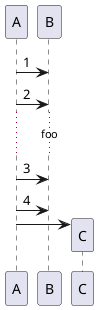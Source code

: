 {
  "sha1": "pch77nx1kfr0dxeju4mbglpi1tcltvf",
  "insertion": {
    "when": "2024-06-04T17:28:40.981Z",
    "user": "plantuml@gmail.com"
  }
}
@startuml
A->B : 1
A->B : 2
...foo...
A->B : 3
A->B : 4
create C
A->C
@enduml
